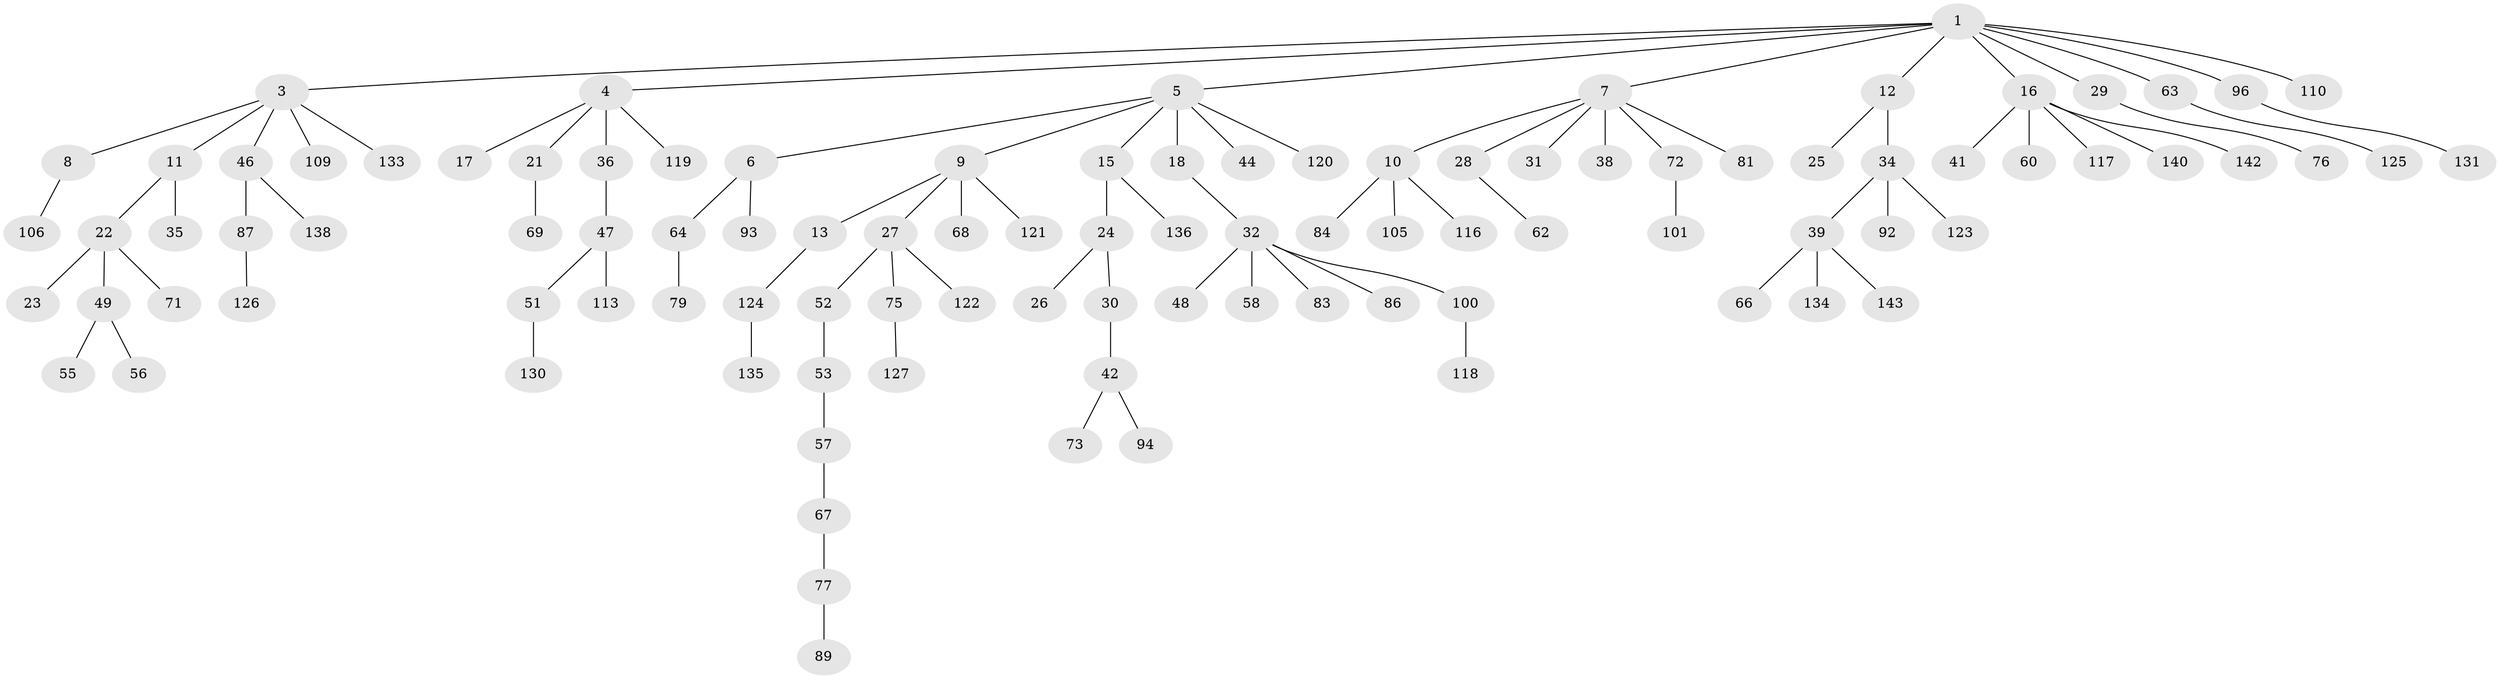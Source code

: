 // Generated by graph-tools (version 1.1) at 2025/24/03/03/25 07:24:06]
// undirected, 101 vertices, 100 edges
graph export_dot {
graph [start="1"]
  node [color=gray90,style=filled];
  1 [super="+2"];
  3 [super="+95"];
  4 [super="+19"];
  5 [super="+14"];
  6 [super="+43"];
  7 [super="+20"];
  8 [super="+97"];
  9 [super="+74"];
  10 [super="+50"];
  11;
  12;
  13 [super="+114"];
  15 [super="+103"];
  16 [super="+115"];
  17;
  18 [super="+33"];
  21 [super="+54"];
  22 [super="+37"];
  23;
  24 [super="+104"];
  25;
  26 [super="+129"];
  27 [super="+85"];
  28 [super="+141"];
  29 [super="+102"];
  30;
  31 [super="+82"];
  32 [super="+40"];
  34 [super="+59"];
  35 [super="+78"];
  36 [super="+45"];
  38;
  39 [super="+98"];
  41;
  42 [super="+70"];
  44;
  46 [super="+61"];
  47 [super="+80"];
  48;
  49;
  51 [super="+91"];
  52 [super="+90"];
  53 [super="+108"];
  55;
  56;
  57;
  58;
  60;
  62;
  63 [super="+107"];
  64 [super="+65"];
  66;
  67;
  68;
  69;
  71;
  72;
  73;
  75 [super="+88"];
  76 [super="+111"];
  77 [super="+137"];
  79 [super="+99"];
  81 [super="+139"];
  83;
  84;
  86;
  87;
  89;
  92;
  93;
  94;
  96;
  100;
  101;
  105;
  106 [super="+112"];
  109;
  110;
  113 [super="+128"];
  116 [super="+132"];
  117;
  118;
  119;
  120;
  121;
  122;
  123;
  124;
  125;
  126;
  127;
  130;
  131;
  133;
  134;
  135;
  136;
  138;
  140;
  142;
  143;
  1 -- 3;
  1 -- 5;
  1 -- 7;
  1 -- 29;
  1 -- 63;
  1 -- 96;
  1 -- 110;
  1 -- 16;
  1 -- 4;
  1 -- 12;
  3 -- 8;
  3 -- 11;
  3 -- 46;
  3 -- 109;
  3 -- 133;
  4 -- 17;
  4 -- 21;
  4 -- 36;
  4 -- 119;
  5 -- 6;
  5 -- 9;
  5 -- 15;
  5 -- 18;
  5 -- 44;
  5 -- 120;
  6 -- 64;
  6 -- 93;
  7 -- 10;
  7 -- 28;
  7 -- 31;
  7 -- 38;
  7 -- 81;
  7 -- 72;
  8 -- 106;
  9 -- 13;
  9 -- 27;
  9 -- 68;
  9 -- 121;
  10 -- 116;
  10 -- 105;
  10 -- 84;
  11 -- 22;
  11 -- 35;
  12 -- 25;
  12 -- 34;
  13 -- 124;
  15 -- 24;
  15 -- 136;
  16 -- 41;
  16 -- 60;
  16 -- 142;
  16 -- 140;
  16 -- 117;
  18 -- 32;
  21 -- 69;
  22 -- 23;
  22 -- 49;
  22 -- 71;
  24 -- 26;
  24 -- 30;
  27 -- 52;
  27 -- 75;
  27 -- 122;
  28 -- 62;
  29 -- 76;
  30 -- 42;
  32 -- 48;
  32 -- 83;
  32 -- 100;
  32 -- 86;
  32 -- 58;
  34 -- 39;
  34 -- 92;
  34 -- 123;
  36 -- 47;
  39 -- 66;
  39 -- 134;
  39 -- 143;
  42 -- 73;
  42 -- 94;
  46 -- 87;
  46 -- 138;
  47 -- 51;
  47 -- 113;
  49 -- 55;
  49 -- 56;
  51 -- 130;
  52 -- 53;
  53 -- 57;
  57 -- 67;
  63 -- 125;
  64 -- 79;
  67 -- 77;
  72 -- 101;
  75 -- 127;
  77 -- 89;
  87 -- 126;
  96 -- 131;
  100 -- 118;
  124 -- 135;
}
